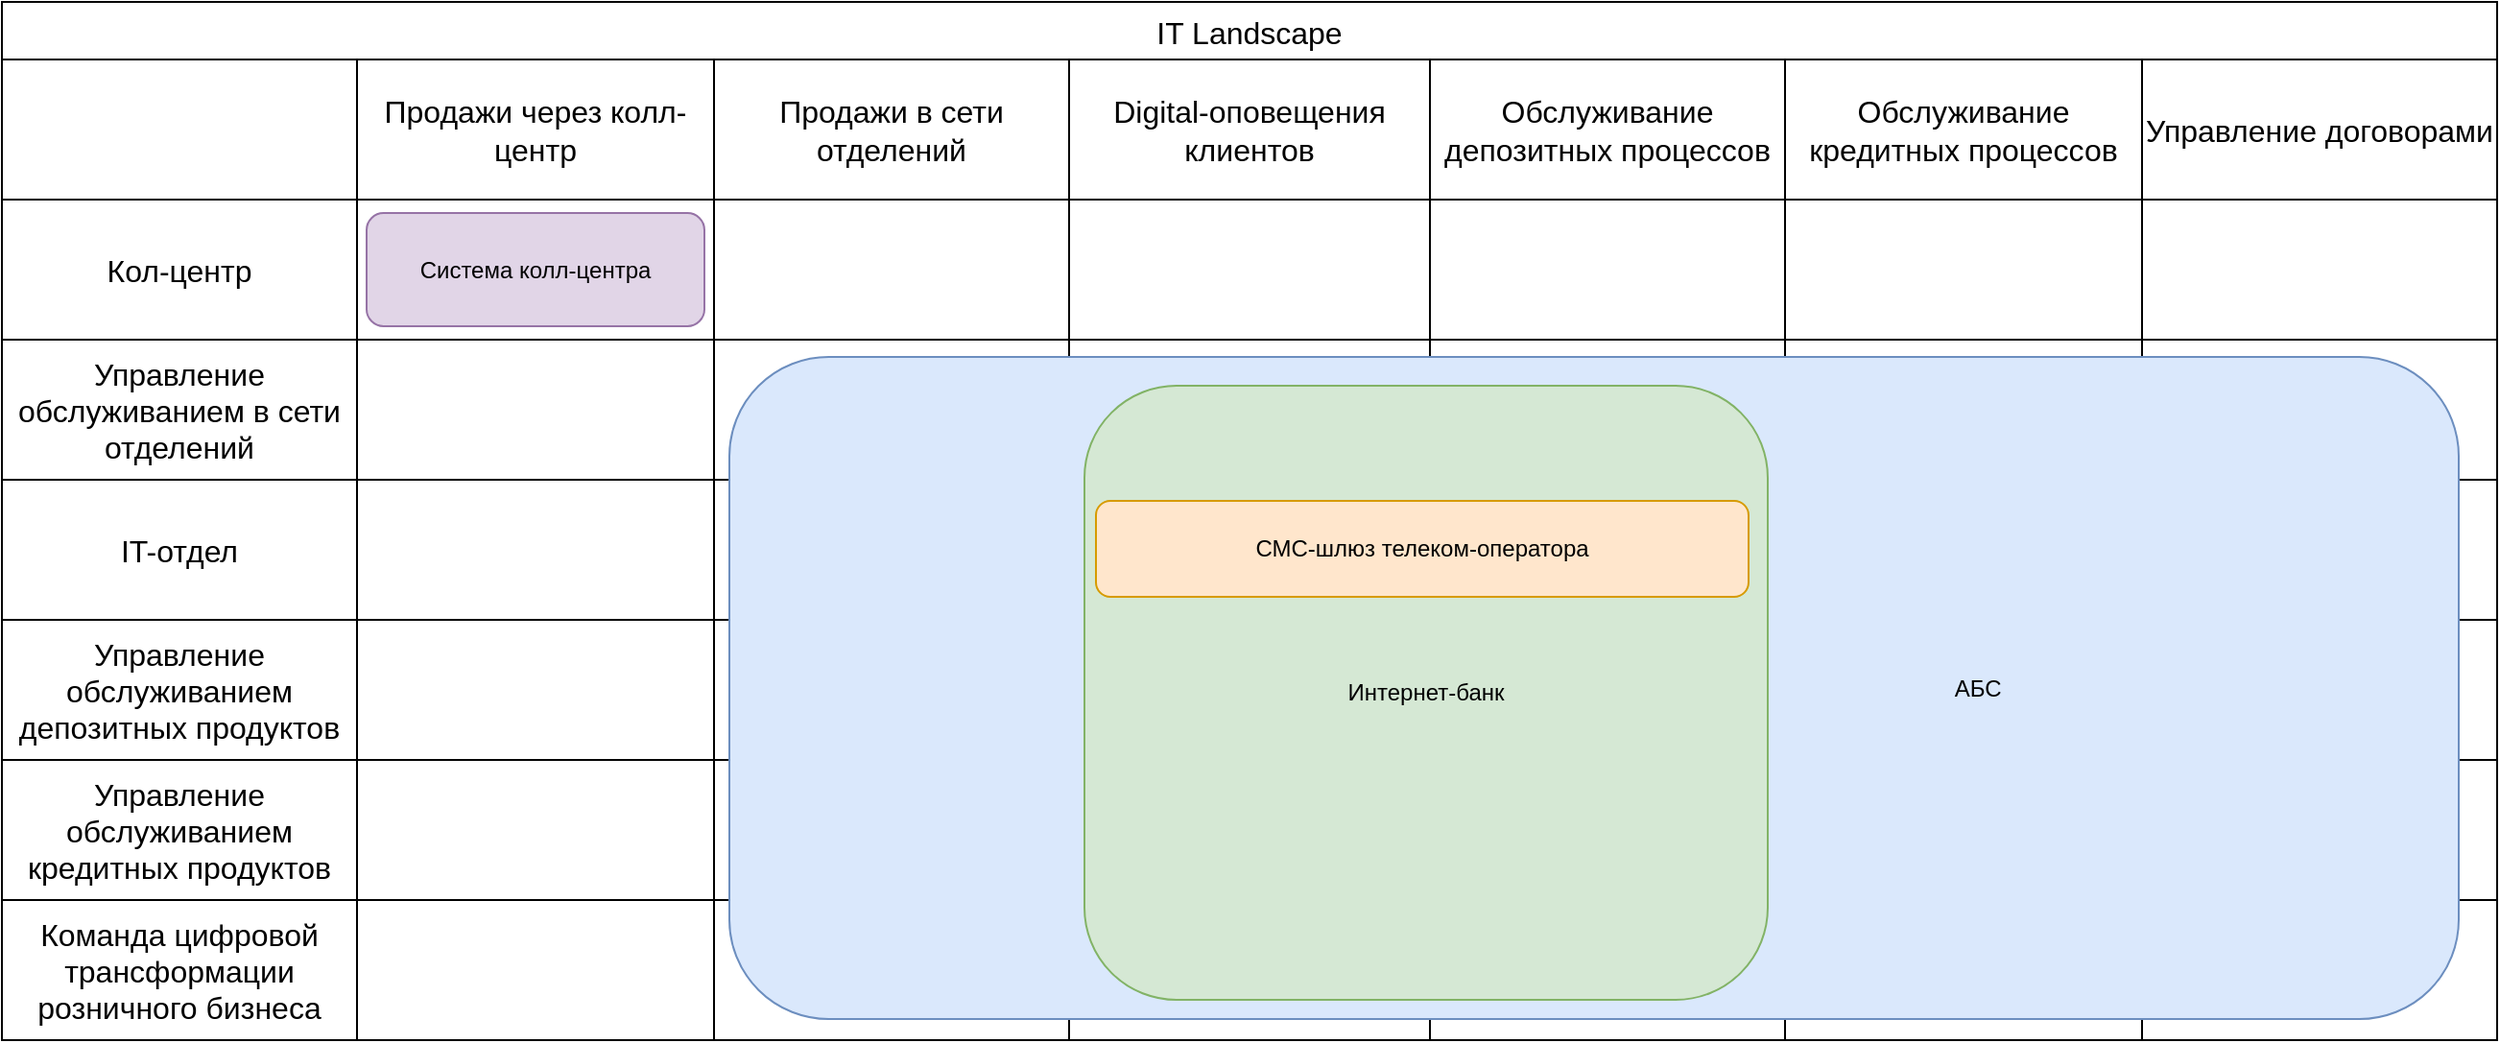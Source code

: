 <mxfile version="27.0.9">
  <diagram name="Page-1" id="yXXxy7qz2wfKuxrvr1Yr">
    <mxGraphModel dx="1678" dy="4289" grid="1" gridSize="10" guides="1" tooltips="1" connect="1" arrows="1" fold="1" page="1" pageScale="1" pageWidth="2339" pageHeight="3300" math="0" shadow="0">
      <root>
        <mxCell id="0" />
        <mxCell id="1" parent="0" />
        <mxCell id="1y_34zkGxFqxFUVfifvg-1" value="IT Landscape" style="shape=table;startSize=30;container=1;collapsible=0;childLayout=tableLayout;strokeColor=default;fontSize=16;" vertex="1" parent="1">
          <mxGeometry x="290" y="-390" width="1300" height="541" as="geometry" />
        </mxCell>
        <mxCell id="1y_34zkGxFqxFUVfifvg-2" value="" style="shape=tableRow;horizontal=0;startSize=0;swimlaneHead=0;swimlaneBody=0;strokeColor=inherit;top=0;left=0;bottom=0;right=0;collapsible=0;dropTarget=0;fillColor=none;points=[[0,0.5],[1,0.5]];portConstraint=eastwest;fontSize=16;" vertex="1" parent="1y_34zkGxFqxFUVfifvg-1">
          <mxGeometry y="30" width="1300" height="73" as="geometry" />
        </mxCell>
        <mxCell id="1y_34zkGxFqxFUVfifvg-3" value="" style="shape=partialRectangle;html=1;whiteSpace=wrap;connectable=0;strokeColor=inherit;overflow=hidden;fillColor=none;top=0;left=0;bottom=0;right=0;pointerEvents=1;fontSize=16;" vertex="1" parent="1y_34zkGxFqxFUVfifvg-2">
          <mxGeometry width="185" height="73" as="geometry">
            <mxRectangle width="185" height="73" as="alternateBounds" />
          </mxGeometry>
        </mxCell>
        <mxCell id="1y_34zkGxFqxFUVfifvg-4" value="Продажи через колл-центр" style="shape=partialRectangle;html=1;whiteSpace=wrap;connectable=0;strokeColor=inherit;overflow=hidden;fillColor=none;top=0;left=0;bottom=0;right=0;pointerEvents=1;fontSize=16;" vertex="1" parent="1y_34zkGxFqxFUVfifvg-2">
          <mxGeometry x="185" width="186" height="73" as="geometry">
            <mxRectangle width="186" height="73" as="alternateBounds" />
          </mxGeometry>
        </mxCell>
        <mxCell id="1y_34zkGxFqxFUVfifvg-5" value="Продажи в сети отделений" style="shape=partialRectangle;html=1;whiteSpace=wrap;connectable=0;strokeColor=inherit;overflow=hidden;fillColor=none;top=0;left=0;bottom=0;right=0;pointerEvents=1;fontSize=16;" vertex="1" parent="1y_34zkGxFqxFUVfifvg-2">
          <mxGeometry x="371" width="185" height="73" as="geometry">
            <mxRectangle width="185" height="73" as="alternateBounds" />
          </mxGeometry>
        </mxCell>
        <mxCell id="1y_34zkGxFqxFUVfifvg-6" value="Digital-оповещения клиентов" style="shape=partialRectangle;html=1;whiteSpace=wrap;connectable=0;strokeColor=inherit;overflow=hidden;fillColor=none;top=0;left=0;bottom=0;right=0;pointerEvents=1;fontSize=16;" vertex="1" parent="1y_34zkGxFqxFUVfifvg-2">
          <mxGeometry x="556" width="188" height="73" as="geometry">
            <mxRectangle width="188" height="73" as="alternateBounds" />
          </mxGeometry>
        </mxCell>
        <mxCell id="1y_34zkGxFqxFUVfifvg-7" value="Обслуживание депозитных процессов" style="shape=partialRectangle;html=1;whiteSpace=wrap;connectable=0;strokeColor=inherit;overflow=hidden;fillColor=none;top=0;left=0;bottom=0;right=0;pointerEvents=1;fontSize=16;" vertex="1" parent="1y_34zkGxFqxFUVfifvg-2">
          <mxGeometry x="744" width="185" height="73" as="geometry">
            <mxRectangle width="185" height="73" as="alternateBounds" />
          </mxGeometry>
        </mxCell>
        <mxCell id="1y_34zkGxFqxFUVfifvg-8" value="Обслуживание кредитных процессов" style="shape=partialRectangle;html=1;whiteSpace=wrap;connectable=0;strokeColor=inherit;overflow=hidden;fillColor=none;top=0;left=0;bottom=0;right=0;pointerEvents=1;fontSize=16;" vertex="1" parent="1y_34zkGxFqxFUVfifvg-2">
          <mxGeometry x="929" width="186" height="73" as="geometry">
            <mxRectangle width="186" height="73" as="alternateBounds" />
          </mxGeometry>
        </mxCell>
        <mxCell id="1y_34zkGxFqxFUVfifvg-9" value="Управление договорами" style="shape=partialRectangle;html=1;whiteSpace=wrap;connectable=0;strokeColor=inherit;overflow=hidden;fillColor=none;top=0;left=0;bottom=0;right=0;pointerEvents=1;fontSize=16;" vertex="1" parent="1y_34zkGxFqxFUVfifvg-2">
          <mxGeometry x="1115" width="185" height="73" as="geometry">
            <mxRectangle width="185" height="73" as="alternateBounds" />
          </mxGeometry>
        </mxCell>
        <mxCell id="1y_34zkGxFqxFUVfifvg-10" value="" style="shape=tableRow;horizontal=0;startSize=0;swimlaneHead=0;swimlaneBody=0;strokeColor=inherit;top=0;left=0;bottom=0;right=0;collapsible=0;dropTarget=0;fillColor=none;points=[[0,0.5],[1,0.5]];portConstraint=eastwest;fontSize=16;" vertex="1" parent="1y_34zkGxFqxFUVfifvg-1">
          <mxGeometry y="103" width="1300" height="73" as="geometry" />
        </mxCell>
        <mxCell id="1y_34zkGxFqxFUVfifvg-11" value="Кол-центр" style="shape=partialRectangle;html=1;whiteSpace=wrap;connectable=0;strokeColor=inherit;overflow=hidden;fillColor=none;top=0;left=0;bottom=0;right=0;pointerEvents=1;fontSize=16;" vertex="1" parent="1y_34zkGxFqxFUVfifvg-10">
          <mxGeometry width="185" height="73" as="geometry">
            <mxRectangle width="185" height="73" as="alternateBounds" />
          </mxGeometry>
        </mxCell>
        <mxCell id="1y_34zkGxFqxFUVfifvg-12" value="" style="shape=partialRectangle;html=1;whiteSpace=wrap;connectable=0;strokeColor=inherit;overflow=hidden;fillColor=none;top=0;left=0;bottom=0;right=0;pointerEvents=1;fontSize=16;" vertex="1" parent="1y_34zkGxFqxFUVfifvg-10">
          <mxGeometry x="185" width="186" height="73" as="geometry">
            <mxRectangle width="186" height="73" as="alternateBounds" />
          </mxGeometry>
        </mxCell>
        <mxCell id="1y_34zkGxFqxFUVfifvg-13" value="" style="shape=partialRectangle;html=1;whiteSpace=wrap;connectable=0;strokeColor=inherit;overflow=hidden;fillColor=none;top=0;left=0;bottom=0;right=0;pointerEvents=1;fontSize=16;" vertex="1" parent="1y_34zkGxFqxFUVfifvg-10">
          <mxGeometry x="371" width="185" height="73" as="geometry">
            <mxRectangle width="185" height="73" as="alternateBounds" />
          </mxGeometry>
        </mxCell>
        <mxCell id="1y_34zkGxFqxFUVfifvg-14" value="" style="shape=partialRectangle;html=1;whiteSpace=wrap;connectable=0;strokeColor=inherit;overflow=hidden;fillColor=none;top=0;left=0;bottom=0;right=0;pointerEvents=1;fontSize=16;" vertex="1" parent="1y_34zkGxFqxFUVfifvg-10">
          <mxGeometry x="556" width="188" height="73" as="geometry">
            <mxRectangle width="188" height="73" as="alternateBounds" />
          </mxGeometry>
        </mxCell>
        <mxCell id="1y_34zkGxFqxFUVfifvg-15" style="shape=partialRectangle;html=1;whiteSpace=wrap;connectable=0;strokeColor=inherit;overflow=hidden;fillColor=none;top=0;left=0;bottom=0;right=0;pointerEvents=1;fontSize=16;" vertex="1" parent="1y_34zkGxFqxFUVfifvg-10">
          <mxGeometry x="744" width="185" height="73" as="geometry">
            <mxRectangle width="185" height="73" as="alternateBounds" />
          </mxGeometry>
        </mxCell>
        <mxCell id="1y_34zkGxFqxFUVfifvg-16" style="shape=partialRectangle;html=1;whiteSpace=wrap;connectable=0;strokeColor=inherit;overflow=hidden;fillColor=none;top=0;left=0;bottom=0;right=0;pointerEvents=1;fontSize=16;" vertex="1" parent="1y_34zkGxFqxFUVfifvg-10">
          <mxGeometry x="929" width="186" height="73" as="geometry">
            <mxRectangle width="186" height="73" as="alternateBounds" />
          </mxGeometry>
        </mxCell>
        <mxCell id="1y_34zkGxFqxFUVfifvg-17" style="shape=partialRectangle;html=1;whiteSpace=wrap;connectable=0;strokeColor=inherit;overflow=hidden;fillColor=none;top=0;left=0;bottom=0;right=0;pointerEvents=1;fontSize=16;" vertex="1" parent="1y_34zkGxFqxFUVfifvg-10">
          <mxGeometry x="1115" width="185" height="73" as="geometry">
            <mxRectangle width="185" height="73" as="alternateBounds" />
          </mxGeometry>
        </mxCell>
        <mxCell id="1y_34zkGxFqxFUVfifvg-18" value="" style="shape=tableRow;horizontal=0;startSize=0;swimlaneHead=0;swimlaneBody=0;strokeColor=inherit;top=0;left=0;bottom=0;right=0;collapsible=0;dropTarget=0;fillColor=none;points=[[0,0.5],[1,0.5]];portConstraint=eastwest;fontSize=16;" vertex="1" parent="1y_34zkGxFqxFUVfifvg-1">
          <mxGeometry y="176" width="1300" height="73" as="geometry" />
        </mxCell>
        <mxCell id="1y_34zkGxFqxFUVfifvg-19" value="Управление обслуживанием в сети отделений" style="shape=partialRectangle;html=1;whiteSpace=wrap;connectable=0;strokeColor=inherit;overflow=hidden;fillColor=none;top=0;left=0;bottom=0;right=0;pointerEvents=1;fontSize=16;" vertex="1" parent="1y_34zkGxFqxFUVfifvg-18">
          <mxGeometry width="185" height="73" as="geometry">
            <mxRectangle width="185" height="73" as="alternateBounds" />
          </mxGeometry>
        </mxCell>
        <mxCell id="1y_34zkGxFqxFUVfifvg-20" value="" style="shape=partialRectangle;html=1;whiteSpace=wrap;connectable=0;strokeColor=inherit;overflow=hidden;fillColor=none;top=0;left=0;bottom=0;right=0;pointerEvents=1;fontSize=16;" vertex="1" parent="1y_34zkGxFqxFUVfifvg-18">
          <mxGeometry x="185" width="186" height="73" as="geometry">
            <mxRectangle width="186" height="73" as="alternateBounds" />
          </mxGeometry>
        </mxCell>
        <mxCell id="1y_34zkGxFqxFUVfifvg-21" value="" style="shape=partialRectangle;html=1;whiteSpace=wrap;connectable=0;strokeColor=inherit;overflow=hidden;fillColor=none;top=0;left=0;bottom=0;right=0;pointerEvents=1;fontSize=16;" vertex="1" parent="1y_34zkGxFqxFUVfifvg-18">
          <mxGeometry x="371" width="185" height="73" as="geometry">
            <mxRectangle width="185" height="73" as="alternateBounds" />
          </mxGeometry>
        </mxCell>
        <mxCell id="1y_34zkGxFqxFUVfifvg-22" style="shape=partialRectangle;html=1;whiteSpace=wrap;connectable=0;strokeColor=inherit;overflow=hidden;fillColor=none;top=0;left=0;bottom=0;right=0;pointerEvents=1;fontSize=16;" vertex="1" parent="1y_34zkGxFqxFUVfifvg-18">
          <mxGeometry x="556" width="188" height="73" as="geometry">
            <mxRectangle width="188" height="73" as="alternateBounds" />
          </mxGeometry>
        </mxCell>
        <mxCell id="1y_34zkGxFqxFUVfifvg-23" style="shape=partialRectangle;html=1;whiteSpace=wrap;connectable=0;strokeColor=inherit;overflow=hidden;fillColor=none;top=0;left=0;bottom=0;right=0;pointerEvents=1;fontSize=16;" vertex="1" parent="1y_34zkGxFqxFUVfifvg-18">
          <mxGeometry x="744" width="185" height="73" as="geometry">
            <mxRectangle width="185" height="73" as="alternateBounds" />
          </mxGeometry>
        </mxCell>
        <mxCell id="1y_34zkGxFqxFUVfifvg-24" style="shape=partialRectangle;html=1;whiteSpace=wrap;connectable=0;strokeColor=inherit;overflow=hidden;fillColor=none;top=0;left=0;bottom=0;right=0;pointerEvents=1;fontSize=16;" vertex="1" parent="1y_34zkGxFqxFUVfifvg-18">
          <mxGeometry x="929" width="186" height="73" as="geometry">
            <mxRectangle width="186" height="73" as="alternateBounds" />
          </mxGeometry>
        </mxCell>
        <mxCell id="1y_34zkGxFqxFUVfifvg-25" style="shape=partialRectangle;html=1;whiteSpace=wrap;connectable=0;strokeColor=inherit;overflow=hidden;fillColor=none;top=0;left=0;bottom=0;right=0;pointerEvents=1;fontSize=16;" vertex="1" parent="1y_34zkGxFqxFUVfifvg-18">
          <mxGeometry x="1115" width="185" height="73" as="geometry">
            <mxRectangle width="185" height="73" as="alternateBounds" />
          </mxGeometry>
        </mxCell>
        <mxCell id="1y_34zkGxFqxFUVfifvg-34" style="shape=tableRow;horizontal=0;startSize=0;swimlaneHead=0;swimlaneBody=0;strokeColor=inherit;top=0;left=0;bottom=0;right=0;collapsible=0;dropTarget=0;fillColor=none;points=[[0,0.5],[1,0.5]];portConstraint=eastwest;fontSize=16;" vertex="1" parent="1y_34zkGxFqxFUVfifvg-1">
          <mxGeometry y="249" width="1300" height="73" as="geometry" />
        </mxCell>
        <mxCell id="1y_34zkGxFqxFUVfifvg-35" value="IT-отдел" style="shape=partialRectangle;html=1;whiteSpace=wrap;connectable=0;strokeColor=inherit;overflow=hidden;fillColor=none;top=0;left=0;bottom=0;right=0;pointerEvents=1;fontSize=16;" vertex="1" parent="1y_34zkGxFqxFUVfifvg-34">
          <mxGeometry width="185" height="73" as="geometry">
            <mxRectangle width="185" height="73" as="alternateBounds" />
          </mxGeometry>
        </mxCell>
        <mxCell id="1y_34zkGxFqxFUVfifvg-36" style="shape=partialRectangle;html=1;whiteSpace=wrap;connectable=0;strokeColor=inherit;overflow=hidden;fillColor=none;top=0;left=0;bottom=0;right=0;pointerEvents=1;fontSize=16;" vertex="1" parent="1y_34zkGxFqxFUVfifvg-34">
          <mxGeometry x="185" width="186" height="73" as="geometry">
            <mxRectangle width="186" height="73" as="alternateBounds" />
          </mxGeometry>
        </mxCell>
        <mxCell id="1y_34zkGxFqxFUVfifvg-37" style="shape=partialRectangle;html=1;whiteSpace=wrap;connectable=0;strokeColor=inherit;overflow=hidden;fillColor=none;top=0;left=0;bottom=0;right=0;pointerEvents=1;fontSize=16;" vertex="1" parent="1y_34zkGxFqxFUVfifvg-34">
          <mxGeometry x="371" width="185" height="73" as="geometry">
            <mxRectangle width="185" height="73" as="alternateBounds" />
          </mxGeometry>
        </mxCell>
        <mxCell id="1y_34zkGxFqxFUVfifvg-38" style="shape=partialRectangle;html=1;whiteSpace=wrap;connectable=0;strokeColor=inherit;overflow=hidden;fillColor=none;top=0;left=0;bottom=0;right=0;pointerEvents=1;fontSize=16;" vertex="1" parent="1y_34zkGxFqxFUVfifvg-34">
          <mxGeometry x="556" width="188" height="73" as="geometry">
            <mxRectangle width="188" height="73" as="alternateBounds" />
          </mxGeometry>
        </mxCell>
        <mxCell id="1y_34zkGxFqxFUVfifvg-39" style="shape=partialRectangle;html=1;whiteSpace=wrap;connectable=0;strokeColor=inherit;overflow=hidden;fillColor=none;top=0;left=0;bottom=0;right=0;pointerEvents=1;fontSize=16;" vertex="1" parent="1y_34zkGxFqxFUVfifvg-34">
          <mxGeometry x="744" width="185" height="73" as="geometry">
            <mxRectangle width="185" height="73" as="alternateBounds" />
          </mxGeometry>
        </mxCell>
        <mxCell id="1y_34zkGxFqxFUVfifvg-40" style="shape=partialRectangle;html=1;whiteSpace=wrap;connectable=0;strokeColor=inherit;overflow=hidden;fillColor=none;top=0;left=0;bottom=0;right=0;pointerEvents=1;fontSize=16;" vertex="1" parent="1y_34zkGxFqxFUVfifvg-34">
          <mxGeometry x="929" width="186" height="73" as="geometry">
            <mxRectangle width="186" height="73" as="alternateBounds" />
          </mxGeometry>
        </mxCell>
        <mxCell id="1y_34zkGxFqxFUVfifvg-41" style="shape=partialRectangle;html=1;whiteSpace=wrap;connectable=0;strokeColor=inherit;overflow=hidden;fillColor=none;top=0;left=0;bottom=0;right=0;pointerEvents=1;fontSize=16;" vertex="1" parent="1y_34zkGxFqxFUVfifvg-34">
          <mxGeometry x="1115" width="185" height="73" as="geometry">
            <mxRectangle width="185" height="73" as="alternateBounds" />
          </mxGeometry>
        </mxCell>
        <mxCell id="1y_34zkGxFqxFUVfifvg-42" style="shape=tableRow;horizontal=0;startSize=0;swimlaneHead=0;swimlaneBody=0;strokeColor=inherit;top=0;left=0;bottom=0;right=0;collapsible=0;dropTarget=0;fillColor=none;points=[[0,0.5],[1,0.5]];portConstraint=eastwest;fontSize=16;" vertex="1" parent="1y_34zkGxFqxFUVfifvg-1">
          <mxGeometry y="322" width="1300" height="73" as="geometry" />
        </mxCell>
        <mxCell id="1y_34zkGxFqxFUVfifvg-43" value="Управление обслуживанием депозитных продуктов" style="shape=partialRectangle;html=1;whiteSpace=wrap;connectable=0;strokeColor=inherit;overflow=hidden;fillColor=none;top=0;left=0;bottom=0;right=0;pointerEvents=1;fontSize=16;" vertex="1" parent="1y_34zkGxFqxFUVfifvg-42">
          <mxGeometry width="185" height="73" as="geometry">
            <mxRectangle width="185" height="73" as="alternateBounds" />
          </mxGeometry>
        </mxCell>
        <mxCell id="1y_34zkGxFqxFUVfifvg-44" style="shape=partialRectangle;html=1;whiteSpace=wrap;connectable=0;strokeColor=inherit;overflow=hidden;fillColor=none;top=0;left=0;bottom=0;right=0;pointerEvents=1;fontSize=16;" vertex="1" parent="1y_34zkGxFqxFUVfifvg-42">
          <mxGeometry x="185" width="186" height="73" as="geometry">
            <mxRectangle width="186" height="73" as="alternateBounds" />
          </mxGeometry>
        </mxCell>
        <mxCell id="1y_34zkGxFqxFUVfifvg-45" style="shape=partialRectangle;html=1;whiteSpace=wrap;connectable=0;strokeColor=inherit;overflow=hidden;fillColor=none;top=0;left=0;bottom=0;right=0;pointerEvents=1;fontSize=16;" vertex="1" parent="1y_34zkGxFqxFUVfifvg-42">
          <mxGeometry x="371" width="185" height="73" as="geometry">
            <mxRectangle width="185" height="73" as="alternateBounds" />
          </mxGeometry>
        </mxCell>
        <mxCell id="1y_34zkGxFqxFUVfifvg-46" style="shape=partialRectangle;html=1;whiteSpace=wrap;connectable=0;strokeColor=inherit;overflow=hidden;fillColor=none;top=0;left=0;bottom=0;right=0;pointerEvents=1;fontSize=16;" vertex="1" parent="1y_34zkGxFqxFUVfifvg-42">
          <mxGeometry x="556" width="188" height="73" as="geometry">
            <mxRectangle width="188" height="73" as="alternateBounds" />
          </mxGeometry>
        </mxCell>
        <mxCell id="1y_34zkGxFqxFUVfifvg-47" style="shape=partialRectangle;html=1;whiteSpace=wrap;connectable=0;strokeColor=inherit;overflow=hidden;fillColor=none;top=0;left=0;bottom=0;right=0;pointerEvents=1;fontSize=16;" vertex="1" parent="1y_34zkGxFqxFUVfifvg-42">
          <mxGeometry x="744" width="185" height="73" as="geometry">
            <mxRectangle width="185" height="73" as="alternateBounds" />
          </mxGeometry>
        </mxCell>
        <mxCell id="1y_34zkGxFqxFUVfifvg-48" style="shape=partialRectangle;html=1;whiteSpace=wrap;connectable=0;strokeColor=inherit;overflow=hidden;fillColor=none;top=0;left=0;bottom=0;right=0;pointerEvents=1;fontSize=16;" vertex="1" parent="1y_34zkGxFqxFUVfifvg-42">
          <mxGeometry x="929" width="186" height="73" as="geometry">
            <mxRectangle width="186" height="73" as="alternateBounds" />
          </mxGeometry>
        </mxCell>
        <mxCell id="1y_34zkGxFqxFUVfifvg-49" style="shape=partialRectangle;html=1;whiteSpace=wrap;connectable=0;strokeColor=inherit;overflow=hidden;fillColor=none;top=0;left=0;bottom=0;right=0;pointerEvents=1;fontSize=16;" vertex="1" parent="1y_34zkGxFqxFUVfifvg-42">
          <mxGeometry x="1115" width="185" height="73" as="geometry">
            <mxRectangle width="185" height="73" as="alternateBounds" />
          </mxGeometry>
        </mxCell>
        <mxCell id="1y_34zkGxFqxFUVfifvg-50" style="shape=tableRow;horizontal=0;startSize=0;swimlaneHead=0;swimlaneBody=0;strokeColor=inherit;top=0;left=0;bottom=0;right=0;collapsible=0;dropTarget=0;fillColor=none;points=[[0,0.5],[1,0.5]];portConstraint=eastwest;fontSize=16;" vertex="1" parent="1y_34zkGxFqxFUVfifvg-1">
          <mxGeometry y="395" width="1300" height="73" as="geometry" />
        </mxCell>
        <mxCell id="1y_34zkGxFqxFUVfifvg-51" value="Управление обслуживанием кредитных продуктов" style="shape=partialRectangle;html=1;whiteSpace=wrap;connectable=0;strokeColor=inherit;overflow=hidden;fillColor=none;top=0;left=0;bottom=0;right=0;pointerEvents=1;fontSize=16;" vertex="1" parent="1y_34zkGxFqxFUVfifvg-50">
          <mxGeometry width="185" height="73" as="geometry">
            <mxRectangle width="185" height="73" as="alternateBounds" />
          </mxGeometry>
        </mxCell>
        <mxCell id="1y_34zkGxFqxFUVfifvg-52" value="" style="shape=partialRectangle;html=1;whiteSpace=wrap;connectable=0;strokeColor=inherit;overflow=hidden;fillColor=none;top=0;left=0;bottom=0;right=0;pointerEvents=1;fontSize=16;" vertex="1" parent="1y_34zkGxFqxFUVfifvg-50">
          <mxGeometry x="185" width="186" height="73" as="geometry">
            <mxRectangle width="186" height="73" as="alternateBounds" />
          </mxGeometry>
        </mxCell>
        <mxCell id="1y_34zkGxFqxFUVfifvg-53" style="shape=partialRectangle;html=1;whiteSpace=wrap;connectable=0;strokeColor=inherit;overflow=hidden;fillColor=none;top=0;left=0;bottom=0;right=0;pointerEvents=1;fontSize=16;" vertex="1" parent="1y_34zkGxFqxFUVfifvg-50">
          <mxGeometry x="371" width="185" height="73" as="geometry">
            <mxRectangle width="185" height="73" as="alternateBounds" />
          </mxGeometry>
        </mxCell>
        <mxCell id="1y_34zkGxFqxFUVfifvg-54" style="shape=partialRectangle;html=1;whiteSpace=wrap;connectable=0;strokeColor=inherit;overflow=hidden;fillColor=none;top=0;left=0;bottom=0;right=0;pointerEvents=1;fontSize=16;" vertex="1" parent="1y_34zkGxFqxFUVfifvg-50">
          <mxGeometry x="556" width="188" height="73" as="geometry">
            <mxRectangle width="188" height="73" as="alternateBounds" />
          </mxGeometry>
        </mxCell>
        <mxCell id="1y_34zkGxFqxFUVfifvg-55" style="shape=partialRectangle;html=1;whiteSpace=wrap;connectable=0;strokeColor=inherit;overflow=hidden;fillColor=none;top=0;left=0;bottom=0;right=0;pointerEvents=1;fontSize=16;" vertex="1" parent="1y_34zkGxFqxFUVfifvg-50">
          <mxGeometry x="744" width="185" height="73" as="geometry">
            <mxRectangle width="185" height="73" as="alternateBounds" />
          </mxGeometry>
        </mxCell>
        <mxCell id="1y_34zkGxFqxFUVfifvg-56" style="shape=partialRectangle;html=1;whiteSpace=wrap;connectable=0;strokeColor=inherit;overflow=hidden;fillColor=none;top=0;left=0;bottom=0;right=0;pointerEvents=1;fontSize=16;" vertex="1" parent="1y_34zkGxFqxFUVfifvg-50">
          <mxGeometry x="929" width="186" height="73" as="geometry">
            <mxRectangle width="186" height="73" as="alternateBounds" />
          </mxGeometry>
        </mxCell>
        <mxCell id="1y_34zkGxFqxFUVfifvg-57" style="shape=partialRectangle;html=1;whiteSpace=wrap;connectable=0;strokeColor=inherit;overflow=hidden;fillColor=none;top=0;left=0;bottom=0;right=0;pointerEvents=1;fontSize=16;" vertex="1" parent="1y_34zkGxFqxFUVfifvg-50">
          <mxGeometry x="1115" width="185" height="73" as="geometry">
            <mxRectangle width="185" height="73" as="alternateBounds" />
          </mxGeometry>
        </mxCell>
        <mxCell id="1y_34zkGxFqxFUVfifvg-74" value="" style="shape=tableRow;horizontal=0;startSize=0;swimlaneHead=0;swimlaneBody=0;strokeColor=inherit;top=0;left=0;bottom=0;right=0;collapsible=0;dropTarget=0;fillColor=none;points=[[0,0.5],[1,0.5]];portConstraint=eastwest;fontSize=16;" vertex="1" parent="1y_34zkGxFqxFUVfifvg-1">
          <mxGeometry y="468" width="1300" height="73" as="geometry" />
        </mxCell>
        <mxCell id="1y_34zkGxFqxFUVfifvg-75" value="Команда цифровой трансформации розничного бизнеса" style="shape=partialRectangle;html=1;whiteSpace=wrap;connectable=0;strokeColor=inherit;overflow=hidden;fillColor=none;top=0;left=0;bottom=0;right=0;pointerEvents=1;fontSize=16;" vertex="1" parent="1y_34zkGxFqxFUVfifvg-74">
          <mxGeometry width="185" height="73" as="geometry">
            <mxRectangle width="185" height="73" as="alternateBounds" />
          </mxGeometry>
        </mxCell>
        <mxCell id="1y_34zkGxFqxFUVfifvg-76" value="" style="shape=partialRectangle;html=1;whiteSpace=wrap;connectable=0;strokeColor=inherit;overflow=hidden;fillColor=none;top=0;left=0;bottom=0;right=0;pointerEvents=1;fontSize=16;" vertex="1" parent="1y_34zkGxFqxFUVfifvg-74">
          <mxGeometry x="185" width="186" height="73" as="geometry">
            <mxRectangle width="186" height="73" as="alternateBounds" />
          </mxGeometry>
        </mxCell>
        <mxCell id="1y_34zkGxFqxFUVfifvg-77" value="" style="shape=partialRectangle;html=1;whiteSpace=wrap;connectable=0;strokeColor=inherit;overflow=hidden;fillColor=none;top=0;left=0;bottom=0;right=0;pointerEvents=1;fontSize=16;" vertex="1" parent="1y_34zkGxFqxFUVfifvg-74">
          <mxGeometry x="371" width="185" height="73" as="geometry">
            <mxRectangle width="185" height="73" as="alternateBounds" />
          </mxGeometry>
        </mxCell>
        <mxCell id="1y_34zkGxFqxFUVfifvg-78" style="shape=partialRectangle;html=1;whiteSpace=wrap;connectable=0;strokeColor=inherit;overflow=hidden;fillColor=none;top=0;left=0;bottom=0;right=0;pointerEvents=1;fontSize=16;" vertex="1" parent="1y_34zkGxFqxFUVfifvg-74">
          <mxGeometry x="556" width="188" height="73" as="geometry">
            <mxRectangle width="188" height="73" as="alternateBounds" />
          </mxGeometry>
        </mxCell>
        <mxCell id="1y_34zkGxFqxFUVfifvg-79" style="shape=partialRectangle;html=1;whiteSpace=wrap;connectable=0;strokeColor=inherit;overflow=hidden;fillColor=none;top=0;left=0;bottom=0;right=0;pointerEvents=1;fontSize=16;" vertex="1" parent="1y_34zkGxFqxFUVfifvg-74">
          <mxGeometry x="744" width="185" height="73" as="geometry">
            <mxRectangle width="185" height="73" as="alternateBounds" />
          </mxGeometry>
        </mxCell>
        <mxCell id="1y_34zkGxFqxFUVfifvg-80" style="shape=partialRectangle;html=1;whiteSpace=wrap;connectable=0;strokeColor=inherit;overflow=hidden;fillColor=none;top=0;left=0;bottom=0;right=0;pointerEvents=1;fontSize=16;" vertex="1" parent="1y_34zkGxFqxFUVfifvg-74">
          <mxGeometry x="929" width="186" height="73" as="geometry">
            <mxRectangle width="186" height="73" as="alternateBounds" />
          </mxGeometry>
        </mxCell>
        <mxCell id="1y_34zkGxFqxFUVfifvg-81" style="shape=partialRectangle;html=1;whiteSpace=wrap;connectable=0;strokeColor=inherit;overflow=hidden;fillColor=none;top=0;left=0;bottom=0;right=0;pointerEvents=1;fontSize=16;" vertex="1" parent="1y_34zkGxFqxFUVfifvg-74">
          <mxGeometry x="1115" width="185" height="73" as="geometry">
            <mxRectangle width="185" height="73" as="alternateBounds" />
          </mxGeometry>
        </mxCell>
        <mxCell id="1y_34zkGxFqxFUVfifvg-89" value="&lt;font style=&quot;font-size: 12px;&quot;&gt;Система колл-центра&lt;/font&gt;" style="rounded=1;whiteSpace=wrap;html=1;fillColor=#e1d5e7;strokeColor=#9673a6;fontSize=8;" vertex="1" parent="1">
          <mxGeometry x="480" y="-280" width="176" height="59" as="geometry" />
        </mxCell>
        <mxCell id="1y_34zkGxFqxFUVfifvg-95" value="&lt;font style=&quot;font-size: 12px;&quot;&gt;&lt;span style=&quot;white-space: pre;&quot;&gt;&#x9;&lt;/span&gt;&lt;span style=&quot;white-space: pre;&quot;&gt;&#x9;&lt;/span&gt;&lt;span style=&quot;white-space: pre;&quot;&gt;&#x9;&lt;/span&gt;&lt;span style=&quot;white-space: pre;&quot;&gt;&#x9;&lt;/span&gt;&lt;span style=&quot;white-space: pre;&quot;&gt;&#x9;&lt;/span&gt;&lt;span style=&quot;white-space: pre;&quot;&gt;&#x9;&lt;/span&gt;&lt;span style=&quot;white-space: pre;&quot;&gt;&#x9;&lt;/span&gt;&lt;span style=&quot;white-space: pre;&quot;&gt;&#x9;&lt;/span&gt;&lt;span style=&quot;white-space: pre;&quot;&gt;&#x9;&lt;/span&gt;&lt;span style=&quot;white-space: pre;&quot;&gt;&#x9;&lt;/span&gt;&lt;span style=&quot;white-space: pre;&quot;&gt;&#x9;&lt;/span&gt;&lt;span style=&quot;white-space: pre;&quot;&gt;&#x9;&lt;/span&gt;&lt;span style=&quot;white-space: pre;&quot;&gt;&#x9;&lt;/span&gt;&lt;span style=&quot;white-space: pre;&quot;&gt;&#x9;&lt;/span&gt;&lt;span style=&quot;white-space: pre;&quot;&gt;&#x9;&lt;/span&gt;АБС&lt;/font&gt;" style="rounded=1;whiteSpace=wrap;html=1;fillColor=#dae8fc;strokeColor=#6c8ebf;fontSize=8;" vertex="1" parent="1">
          <mxGeometry x="669" y="-205" width="901" height="345" as="geometry" />
        </mxCell>
        <mxCell id="1y_34zkGxFqxFUVfifvg-96" value="&lt;font style=&quot;font-size: 12px;&quot;&gt;Интернет-банк&lt;/font&gt;" style="rounded=1;whiteSpace=wrap;html=1;fillColor=#d5e8d4;strokeColor=#82b366;fontSize=8;" vertex="1" parent="1">
          <mxGeometry x="854" y="-190" width="356" height="320" as="geometry" />
        </mxCell>
        <mxCell id="1y_34zkGxFqxFUVfifvg-92" value="СМС-шлюз телеком-оператора" style="rounded=1;whiteSpace=wrap;html=1;fillColor=#ffe6cc;strokeColor=#d79b00;" vertex="1" parent="1">
          <mxGeometry x="860" y="-130" width="340" height="50" as="geometry" />
        </mxCell>
      </root>
    </mxGraphModel>
  </diagram>
</mxfile>

